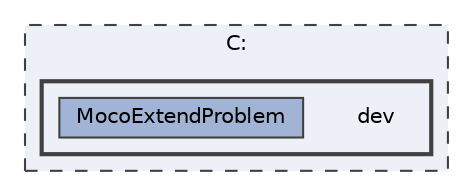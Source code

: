digraph "C:/dev"
{
 // LATEX_PDF_SIZE
  bgcolor="transparent";
  edge [fontname=Helvetica,fontsize=10,labelfontname=Helvetica,labelfontsize=10];
  node [fontname=Helvetica,fontsize=10,shape=box,height=0.2,width=0.4];
  compound=true
  subgraph clusterdir_e6bb53534ac0e427887cf7a94c0c004e {
    graph [ bgcolor="#edf0f7", pencolor="grey25", label="C:", fontname=Helvetica,fontsize=10 style="filled,dashed", URL="dir_e6bb53534ac0e427887cf7a94c0c004e.html",tooltip=""]
  subgraph clusterdir_17d2e8a79b5ceedf8de09c68207e4402 {
    graph [ bgcolor="#edf0f7", pencolor="grey25", label="", fontname=Helvetica,fontsize=10 style="filled,bold", URL="dir_17d2e8a79b5ceedf8de09c68207e4402.html",tooltip=""]
    dir_17d2e8a79b5ceedf8de09c68207e4402 [shape=plaintext, label="dev"];
  dir_6935af7bd11e2863a718cd2f4e54513d [label="MocoExtendProblem", fillcolor="#a2b4d6", color="grey25", style="filled", URL="dir_6935af7bd11e2863a718cd2f4e54513d.html",tooltip=""];
  }
  }
}
